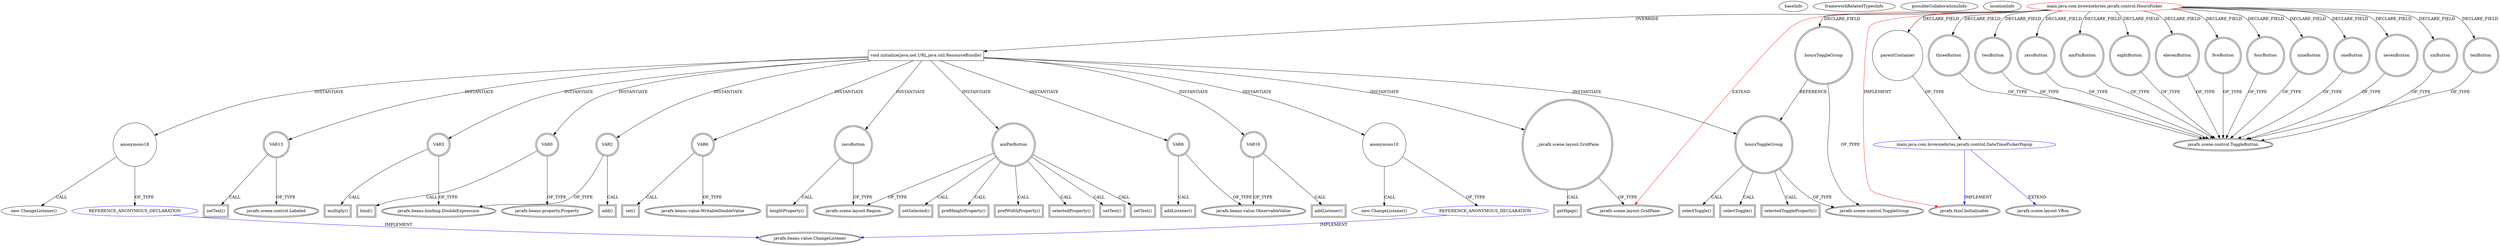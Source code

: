 digraph {
baseInfo[graphId=4453,category="extension_graph",isAnonymous=false,possibleRelation=true]
frameworkRelatedTypesInfo[0="javafx.scene.layout.GridPane",1="javafx.fxml.Initializable"]
possibleCollaborationsInfo[0="4453~OVERRIDING_METHOD_DECLARATION-INSTANTIATION-~javafx.scene.layout.GridPane javafx.fxml.Initializable ~javafx.beans.value.ChangeListener ~false~true",1="4453~FIELD_DECLARATION-~javafx.scene.layout.GridPane javafx.fxml.Initializable ~javafx.scene.layout.VBox javafx.fxml.Initializable ~false~false"]
locationInfo[projectName="taipeiben-DateTimePicker",filePath="/taipeiben-DateTimePicker/DateTimePicker-master/src/main/java/com/browniebytes/javafx/control/HoursPicker.java",contextSignature="HoursPicker",graphId="4453"]
0[label="main.java.com.browniebytes.javafx.control.HoursPicker",vertexType="ROOT_CLIENT_CLASS_DECLARATION",isFrameworkType=false,color=red]
1[label="javafx.scene.layout.GridPane",vertexType="FRAMEWORK_CLASS_TYPE",isFrameworkType=true,peripheries=2]
2[label="javafx.fxml.Initializable",vertexType="FRAMEWORK_INTERFACE_TYPE",isFrameworkType=true,peripheries=2]
3[label="amPmButton",vertexType="FIELD_DECLARATION",isFrameworkType=true,peripheries=2,shape=circle]
4[label="javafx.scene.control.ToggleButton",vertexType="FRAMEWORK_CLASS_TYPE",isFrameworkType=true,peripheries=2]
5[label="eightButton",vertexType="FIELD_DECLARATION",isFrameworkType=true,peripheries=2,shape=circle]
7[label="elevenButton",vertexType="FIELD_DECLARATION",isFrameworkType=true,peripheries=2,shape=circle]
9[label="fiveButton",vertexType="FIELD_DECLARATION",isFrameworkType=true,peripheries=2,shape=circle]
11[label="fourButton",vertexType="FIELD_DECLARATION",isFrameworkType=true,peripheries=2,shape=circle]
13[label="hoursToggleGroup",vertexType="FIELD_DECLARATION",isFrameworkType=true,peripheries=2,shape=circle]
14[label="javafx.scene.control.ToggleGroup",vertexType="FRAMEWORK_CLASS_TYPE",isFrameworkType=true,peripheries=2]
15[label="nineButton",vertexType="FIELD_DECLARATION",isFrameworkType=true,peripheries=2,shape=circle]
17[label="oneButton",vertexType="FIELD_DECLARATION",isFrameworkType=true,peripheries=2,shape=circle]
19[label="parentContainer",vertexType="FIELD_DECLARATION",isFrameworkType=false,shape=circle]
20[label="main.java.com.browniebytes.javafx.control.DateTimePickerPopup",vertexType="REFERENCE_CLIENT_CLASS_DECLARATION",isFrameworkType=false,color=blue]
21[label="javafx.scene.layout.VBox",vertexType="FRAMEWORK_CLASS_TYPE",isFrameworkType=true,peripheries=2]
23[label="sevenButton",vertexType="FIELD_DECLARATION",isFrameworkType=true,peripheries=2,shape=circle]
25[label="sixButton",vertexType="FIELD_DECLARATION",isFrameworkType=true,peripheries=2,shape=circle]
27[label="tenButton",vertexType="FIELD_DECLARATION",isFrameworkType=true,peripheries=2,shape=circle]
29[label="threeButton",vertexType="FIELD_DECLARATION",isFrameworkType=true,peripheries=2,shape=circle]
31[label="twoButton",vertexType="FIELD_DECLARATION",isFrameworkType=true,peripheries=2,shape=circle]
33[label="zeroButton",vertexType="FIELD_DECLARATION",isFrameworkType=true,peripheries=2,shape=circle]
35[label="void initialize(java.net.URL,java.util.ResourceBundle)",vertexType="OVERRIDING_METHOD_DECLARATION",isFrameworkType=false,shape=box]
36[label="VAR0",vertexType="VARIABLE_EXPRESION",isFrameworkType=true,peripheries=2,shape=circle]
38[label="javafx.beans.property.Property",vertexType="FRAMEWORK_INTERFACE_TYPE",isFrameworkType=true,peripheries=2]
37[label="bind()",vertexType="INSIDE_CALL",isFrameworkType=true,peripheries=2,shape=box]
39[label="amPmButton",vertexType="VARIABLE_EXPRESION",isFrameworkType=true,peripheries=2,shape=circle]
41[label="javafx.scene.layout.Region",vertexType="FRAMEWORK_CLASS_TYPE",isFrameworkType=true,peripheries=2]
40[label="prefHeightProperty()",vertexType="INSIDE_CALL",isFrameworkType=true,peripheries=2,shape=box]
42[label="VAR2",vertexType="VARIABLE_EXPRESION",isFrameworkType=true,peripheries=2,shape=circle]
44[label="javafx.beans.binding.DoubleExpression",vertexType="FRAMEWORK_CLASS_TYPE",isFrameworkType=true,peripheries=2]
43[label="add()",vertexType="INSIDE_CALL",isFrameworkType=true,peripheries=2,shape=box]
45[label="VAR3",vertexType="VARIABLE_EXPRESION",isFrameworkType=true,peripheries=2,shape=circle]
46[label="multiply()",vertexType="INSIDE_CALL",isFrameworkType=true,peripheries=2,shape=box]
48[label="zeroButton",vertexType="VARIABLE_EXPRESION",isFrameworkType=true,peripheries=2,shape=circle]
49[label="heightProperty()",vertexType="INSIDE_CALL",isFrameworkType=true,peripheries=2,shape=box]
51[label="_:javafx.scene.layout.GridPane",vertexType="VARIABLE_EXPRESION",isFrameworkType=true,peripheries=2,shape=circle]
52[label="getHgap()",vertexType="INSIDE_CALL",isFrameworkType=true,peripheries=2,shape=box]
54[label="VAR6",vertexType="VARIABLE_EXPRESION",isFrameworkType=true,peripheries=2,shape=circle]
56[label="javafx.beans.value.WritableDoubleValue",vertexType="FRAMEWORK_INTERFACE_TYPE",isFrameworkType=true,peripheries=2]
55[label="set()",vertexType="INSIDE_CALL",isFrameworkType=true,peripheries=2,shape=box]
58[label="prefWidthProperty()",vertexType="INSIDE_CALL",isFrameworkType=true,peripheries=2,shape=box]
59[label="VAR8",vertexType="VARIABLE_EXPRESION",isFrameworkType=true,peripheries=2,shape=circle]
61[label="javafx.beans.value.ObservableValue",vertexType="FRAMEWORK_INTERFACE_TYPE",isFrameworkType=true,peripheries=2]
60[label="addListener()",vertexType="INSIDE_CALL",isFrameworkType=true,peripheries=2,shape=box]
63[label="selectedProperty()",vertexType="INSIDE_CALL",isFrameworkType=true,peripheries=2,shape=box]
65[label="anonymous10",vertexType="VARIABLE_EXPRESION",isFrameworkType=false,shape=circle]
66[label="REFERENCE_ANONYMOUS_DECLARATION",vertexType="REFERENCE_ANONYMOUS_DECLARATION",isFrameworkType=false,color=blue]
67[label="javafx.beans.value.ChangeListener",vertexType="FRAMEWORK_INTERFACE_TYPE",isFrameworkType=true,peripheries=2]
64[label="new ChangeListener()",vertexType="CONSTRUCTOR_CALL",isFrameworkType=false]
69[label="setText()",vertexType="INSIDE_CALL",isFrameworkType=true,peripheries=2,shape=box]
71[label="setText()",vertexType="INSIDE_CALL",isFrameworkType=true,peripheries=2,shape=box]
72[label="VAR13",vertexType="VARIABLE_EXPRESION",isFrameworkType=true,peripheries=2,shape=circle]
74[label="javafx.scene.control.Labeled",vertexType="FRAMEWORK_CLASS_TYPE",isFrameworkType=true,peripheries=2]
73[label="setText()",vertexType="INSIDE_CALL",isFrameworkType=true,peripheries=2,shape=box]
76[label="setSelected()",vertexType="INSIDE_CALL",isFrameworkType=true,peripheries=2,shape=box]
77[label="hoursToggleGroup",vertexType="VARIABLE_EXPRESION",isFrameworkType=true,peripheries=2,shape=circle]
78[label="selectToggle()",vertexType="INSIDE_CALL",isFrameworkType=true,peripheries=2,shape=box]
80[label="VAR16",vertexType="VARIABLE_EXPRESION",isFrameworkType=true,peripheries=2,shape=circle]
81[label="addListener()",vertexType="INSIDE_CALL",isFrameworkType=true,peripheries=2,shape=box]
84[label="selectedToggleProperty()",vertexType="INSIDE_CALL",isFrameworkType=true,peripheries=2,shape=box]
86[label="anonymous18",vertexType="VARIABLE_EXPRESION",isFrameworkType=false,shape=circle]
87[label="REFERENCE_ANONYMOUS_DECLARATION",vertexType="REFERENCE_ANONYMOUS_DECLARATION",isFrameworkType=false,color=blue]
85[label="new ChangeListener()",vertexType="CONSTRUCTOR_CALL",isFrameworkType=false]
90[label="selectToggle()",vertexType="INSIDE_CALL",isFrameworkType=true,peripheries=2,shape=box]
0->1[label="EXTEND",color=red]
0->2[label="IMPLEMENT",color=red]
0->3[label="DECLARE_FIELD"]
3->4[label="OF_TYPE"]
0->5[label="DECLARE_FIELD"]
5->4[label="OF_TYPE"]
0->7[label="DECLARE_FIELD"]
7->4[label="OF_TYPE"]
0->9[label="DECLARE_FIELD"]
9->4[label="OF_TYPE"]
0->11[label="DECLARE_FIELD"]
11->4[label="OF_TYPE"]
0->13[label="DECLARE_FIELD"]
13->14[label="OF_TYPE"]
0->15[label="DECLARE_FIELD"]
15->4[label="OF_TYPE"]
0->17[label="DECLARE_FIELD"]
17->4[label="OF_TYPE"]
0->19[label="DECLARE_FIELD"]
20->21[label="EXTEND",color=blue]
20->2[label="IMPLEMENT",color=blue]
19->20[label="OF_TYPE"]
0->23[label="DECLARE_FIELD"]
23->4[label="OF_TYPE"]
0->25[label="DECLARE_FIELD"]
25->4[label="OF_TYPE"]
0->27[label="DECLARE_FIELD"]
27->4[label="OF_TYPE"]
0->29[label="DECLARE_FIELD"]
29->4[label="OF_TYPE"]
0->31[label="DECLARE_FIELD"]
31->4[label="OF_TYPE"]
0->33[label="DECLARE_FIELD"]
33->4[label="OF_TYPE"]
0->35[label="OVERRIDE"]
35->36[label="INSTANTIATE"]
36->38[label="OF_TYPE"]
36->37[label="CALL"]
35->39[label="INSTANTIATE"]
39->41[label="OF_TYPE"]
39->40[label="CALL"]
35->42[label="INSTANTIATE"]
42->44[label="OF_TYPE"]
42->43[label="CALL"]
35->45[label="INSTANTIATE"]
45->44[label="OF_TYPE"]
45->46[label="CALL"]
35->48[label="INSTANTIATE"]
48->41[label="OF_TYPE"]
48->49[label="CALL"]
35->51[label="INSTANTIATE"]
51->1[label="OF_TYPE"]
51->52[label="CALL"]
35->54[label="INSTANTIATE"]
54->56[label="OF_TYPE"]
54->55[label="CALL"]
39->58[label="CALL"]
35->59[label="INSTANTIATE"]
59->61[label="OF_TYPE"]
59->60[label="CALL"]
39->63[label="CALL"]
35->65[label="INSTANTIATE"]
66->67[label="IMPLEMENT",color=blue]
65->66[label="OF_TYPE"]
65->64[label="CALL"]
39->69[label="CALL"]
39->71[label="CALL"]
35->72[label="INSTANTIATE"]
72->74[label="OF_TYPE"]
72->73[label="CALL"]
39->76[label="CALL"]
35->77[label="INSTANTIATE"]
13->77[label="REFERENCE"]
77->14[label="OF_TYPE"]
77->78[label="CALL"]
35->80[label="INSTANTIATE"]
80->61[label="OF_TYPE"]
80->81[label="CALL"]
77->84[label="CALL"]
35->86[label="INSTANTIATE"]
87->67[label="IMPLEMENT",color=blue]
86->87[label="OF_TYPE"]
86->85[label="CALL"]
77->90[label="CALL"]
}
